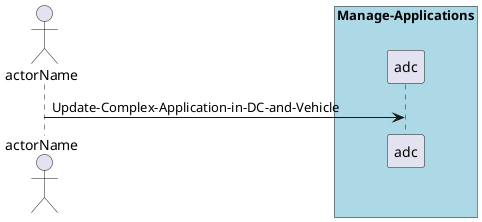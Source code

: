 @startuml
Actor "actorName" as A

box "Manage-Applications" #lightblue
participant "adc" as S
A -> S : Update-Complex-Application-in-DC-and-Vehicle
end box

@enduml
